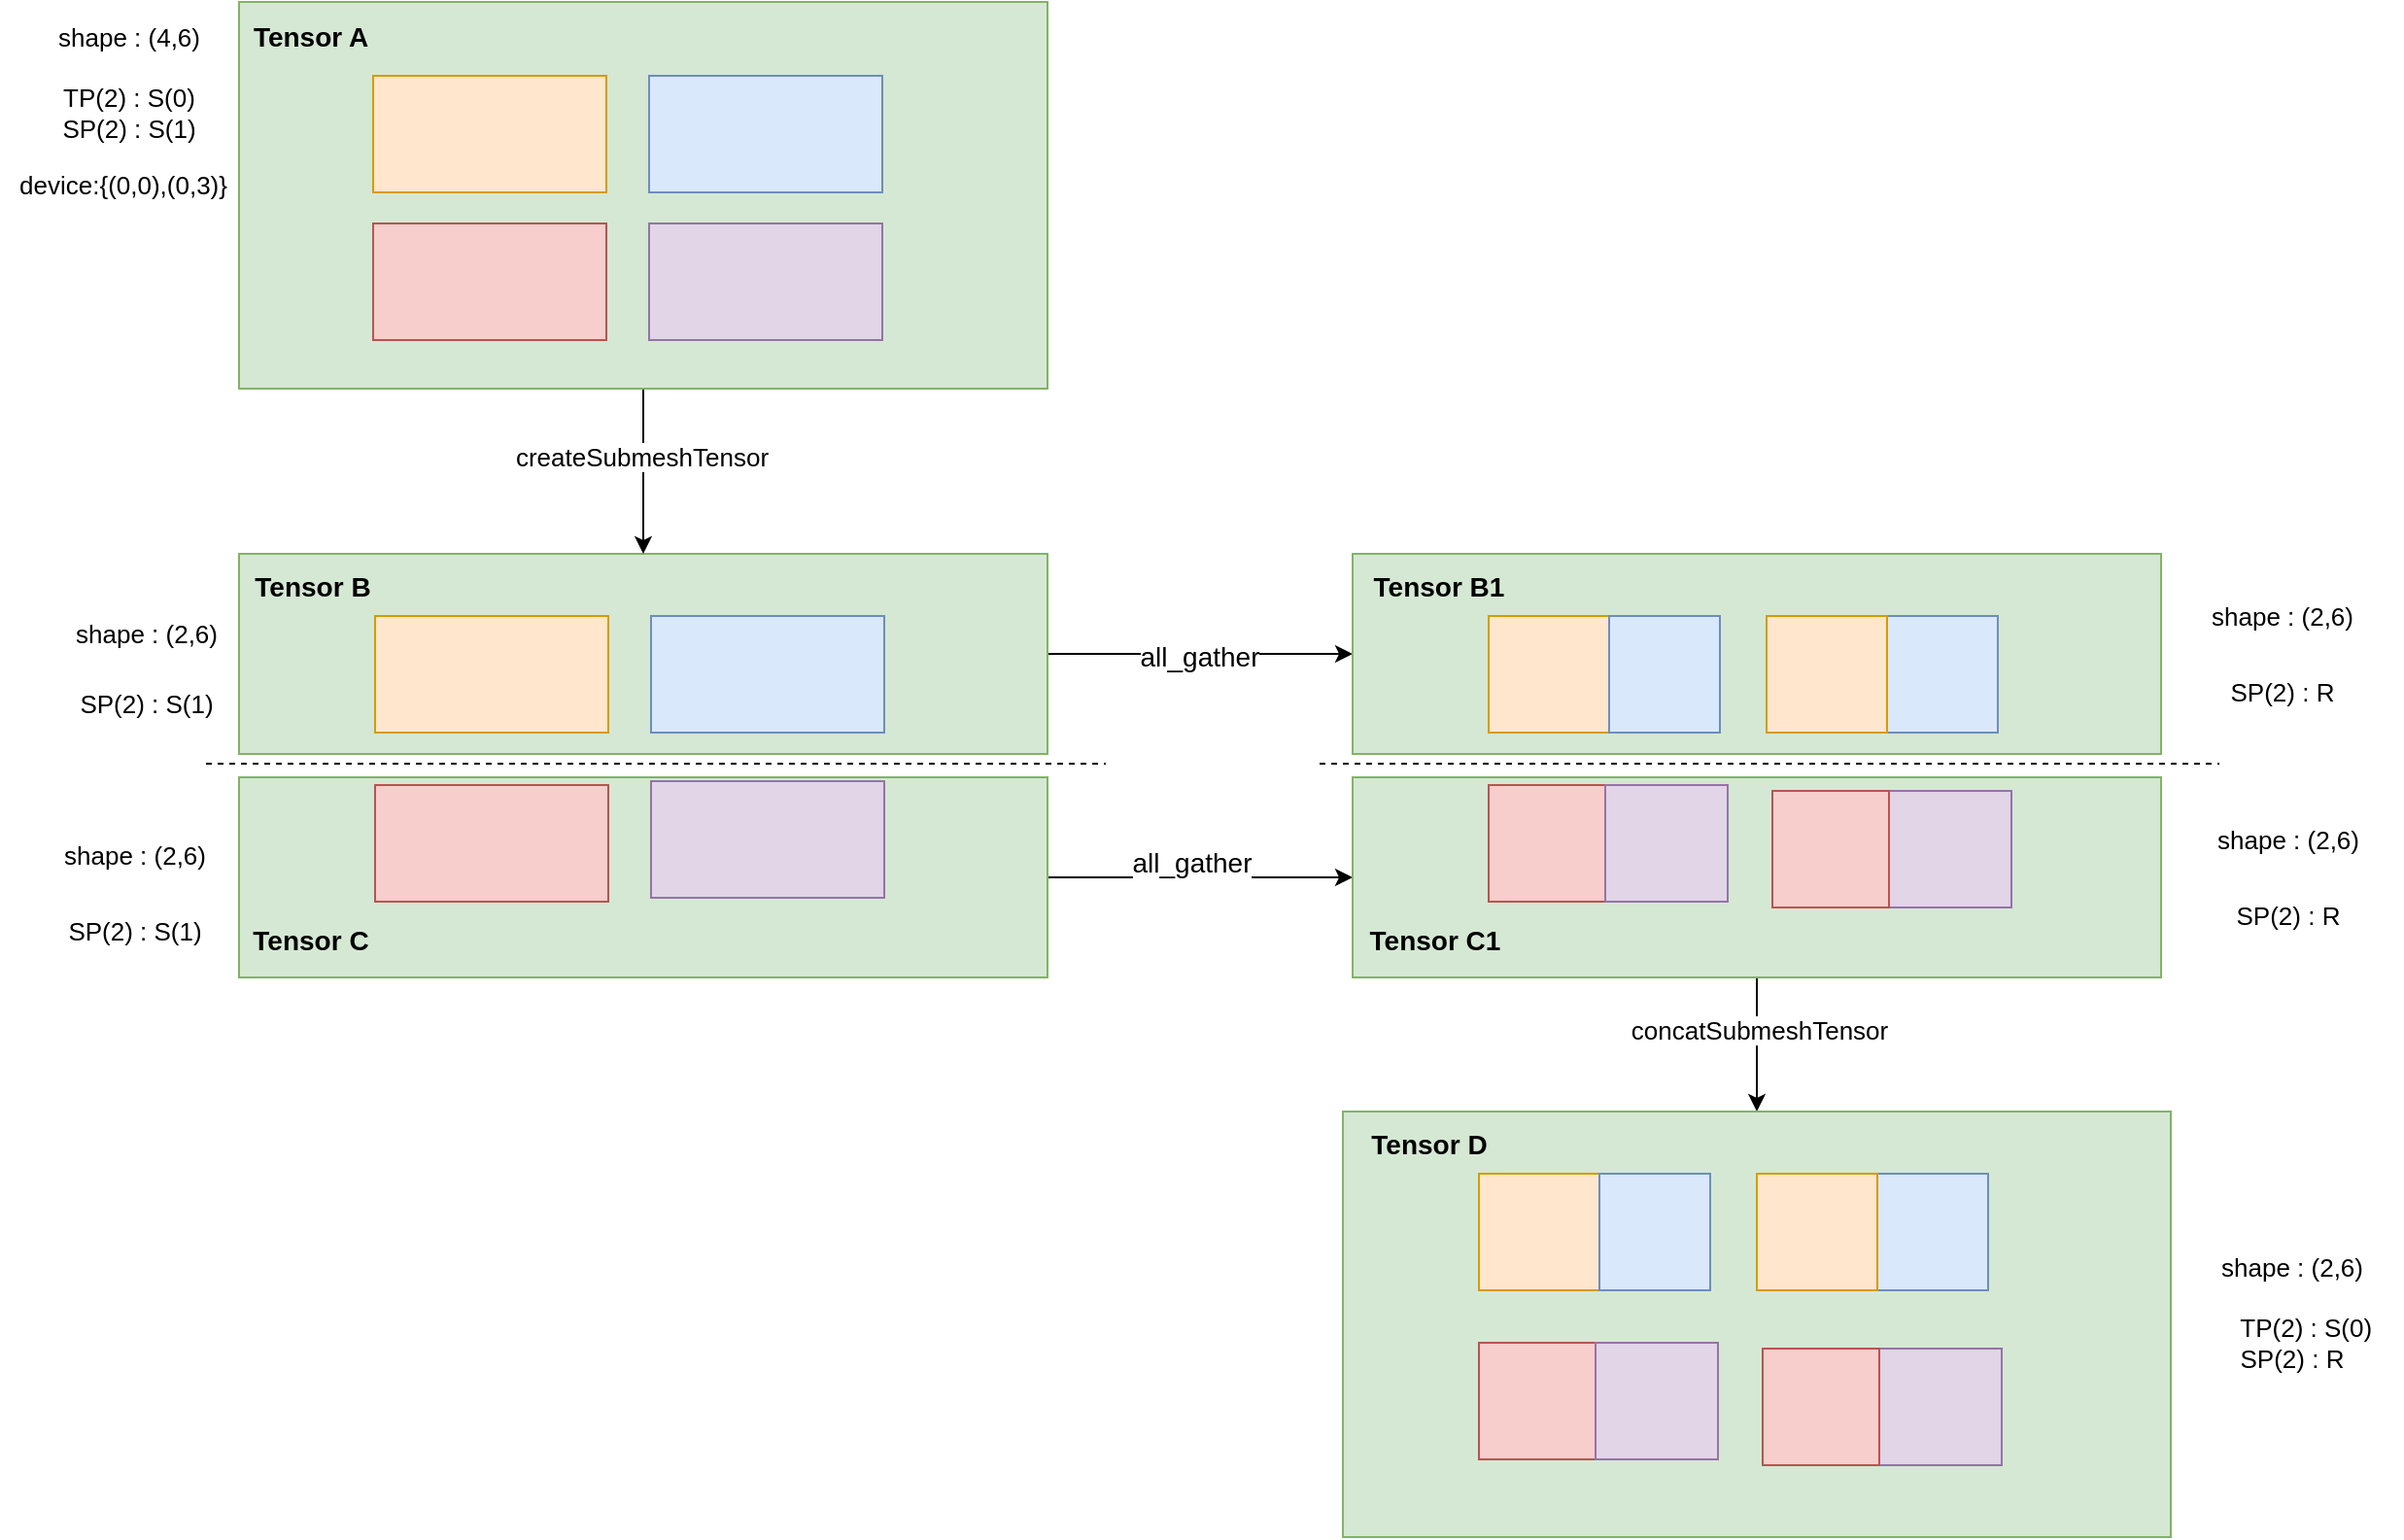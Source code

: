 <mxfile version="28.2.3">
  <diagram name="第 1 页" id="q0V8W7kwhwEqNArDtckt">
    <mxGraphModel dx="1946" dy="1300" grid="0" gridSize="10" guides="1" tooltips="1" connect="1" arrows="1" fold="1" page="0" pageScale="1" pageWidth="827" pageHeight="1169" background="none" math="0" shadow="0">
      <root>
        <mxCell id="0" />
        <mxCell id="1" parent="0" />
        <mxCell id="i7mNR8dPAMuf2d2NT4Wx-52" style="edgeStyle=orthogonalEdgeStyle;rounded=0;orthogonalLoop=1;jettySize=auto;html=1;entryX=0;entryY=0.5;entryDx=0;entryDy=0;" parent="1" source="i7mNR8dPAMuf2d2NT4Wx-23" target="i7mNR8dPAMuf2d2NT4Wx-39" edge="1">
          <mxGeometry relative="1" as="geometry" />
        </mxCell>
        <mxCell id="i7mNR8dPAMuf2d2NT4Wx-23" value="" style="rounded=0;whiteSpace=wrap;html=1;fillColor=#d5e8d4;strokeColor=#82b366;" parent="1" vertex="1">
          <mxGeometry x="-130" y="176" width="416" height="103" as="geometry" />
        </mxCell>
        <mxCell id="i7mNR8dPAMuf2d2NT4Wx-24" value="&lt;font style=&quot;font-size: 14px;&quot;&gt;&lt;b&gt;Tensor C&lt;/b&gt;&lt;/font&gt;" style="text;html=1;align=center;verticalAlign=middle;whiteSpace=wrap;rounded=0;" parent="1" vertex="1">
          <mxGeometry x="-127" y="245" width="68" height="30" as="geometry" />
        </mxCell>
        <mxCell id="i7mNR8dPAMuf2d2NT4Wx-50" style="edgeStyle=orthogonalEdgeStyle;rounded=0;orthogonalLoop=1;jettySize=auto;html=1;entryX=0;entryY=0.5;entryDx=0;entryDy=0;" parent="1" source="i7mNR8dPAMuf2d2NT4Wx-20" target="i7mNR8dPAMuf2d2NT4Wx-41" edge="1">
          <mxGeometry relative="1" as="geometry" />
        </mxCell>
        <mxCell id="i7mNR8dPAMuf2d2NT4Wx-51" value="all_gather" style="edgeLabel;html=1;align=center;verticalAlign=middle;resizable=0;points=[];fontSize=14;" parent="i7mNR8dPAMuf2d2NT4Wx-50" vertex="1" connectable="0">
          <mxGeometry x="-0.006" y="-1" relative="1" as="geometry">
            <mxPoint as="offset" />
          </mxGeometry>
        </mxCell>
        <mxCell id="i7mNR8dPAMuf2d2NT4Wx-20" value="" style="rounded=0;whiteSpace=wrap;html=1;fillColor=#d5e8d4;strokeColor=#82b366;" parent="1" vertex="1">
          <mxGeometry x="-130" y="61" width="416" height="103" as="geometry" />
        </mxCell>
        <mxCell id="i7mNR8dPAMuf2d2NT4Wx-25" style="edgeStyle=orthogonalEdgeStyle;rounded=0;orthogonalLoop=1;jettySize=auto;html=1;" parent="1" source="i7mNR8dPAMuf2d2NT4Wx-18" target="i7mNR8dPAMuf2d2NT4Wx-20" edge="1">
          <mxGeometry relative="1" as="geometry" />
        </mxCell>
        <mxCell id="i7mNR8dPAMuf2d2NT4Wx-28" value="createSubmeshTensor" style="edgeLabel;html=1;align=center;verticalAlign=middle;resizable=0;points=[];fontSize=13;" parent="i7mNR8dPAMuf2d2NT4Wx-25" vertex="1" connectable="0">
          <mxGeometry x="-0.213" y="-1" relative="1" as="geometry">
            <mxPoint y="1" as="offset" />
          </mxGeometry>
        </mxCell>
        <mxCell id="i7mNR8dPAMuf2d2NT4Wx-3" value="" style="rounded=0;whiteSpace=wrap;html=1;fillColor=#ffe6cc;strokeColor=#d79b00;" parent="1" vertex="1">
          <mxGeometry x="-60" y="93" width="120" height="60" as="geometry" />
        </mxCell>
        <mxCell id="i7mNR8dPAMuf2d2NT4Wx-6" value="" style="rounded=0;whiteSpace=wrap;html=1;fillColor=#f8cecc;strokeColor=#b85450;" parent="1" vertex="1">
          <mxGeometry x="-60" y="180" width="120" height="60" as="geometry" />
        </mxCell>
        <mxCell id="i7mNR8dPAMuf2d2NT4Wx-8" value="" style="rounded=0;whiteSpace=wrap;html=1;fillColor=#dae8fc;strokeColor=#6c8ebf;" parent="1" vertex="1">
          <mxGeometry x="82" y="93" width="120" height="60" as="geometry" />
        </mxCell>
        <mxCell id="i7mNR8dPAMuf2d2NT4Wx-9" value="" style="rounded=0;whiteSpace=wrap;html=1;fillColor=#e1d5e7;strokeColor=#9673a6;" parent="1" vertex="1">
          <mxGeometry x="82" y="178" width="120" height="60" as="geometry" />
        </mxCell>
        <mxCell id="i7mNR8dPAMuf2d2NT4Wx-11" value="" style="endArrow=none;dashed=1;html=1;rounded=0;" parent="1" edge="1">
          <mxGeometry width="50" height="50" relative="1" as="geometry">
            <mxPoint x="-147" y="169" as="sourcePoint" />
            <mxPoint x="316" y="169" as="targetPoint" />
          </mxGeometry>
        </mxCell>
        <mxCell id="i7mNR8dPAMuf2d2NT4Wx-22" value="&lt;font style=&quot;font-size: 14px;&quot;&gt;&lt;b&gt;Tensor B&lt;/b&gt;&lt;/font&gt;" style="text;html=1;align=center;verticalAlign=middle;whiteSpace=wrap;rounded=0;" parent="1" vertex="1">
          <mxGeometry x="-126" y="63" width="68" height="30" as="geometry" />
        </mxCell>
        <mxCell id="i7mNR8dPAMuf2d2NT4Wx-26" value="" style="group" parent="1" vertex="1" connectable="0">
          <mxGeometry x="-130" y="-223" width="416" height="199" as="geometry" />
        </mxCell>
        <mxCell id="i7mNR8dPAMuf2d2NT4Wx-18" value="" style="rounded=0;whiteSpace=wrap;html=1;fillColor=#d5e8d4;strokeColor=#82b366;movable=0;resizable=0;rotatable=0;deletable=0;editable=0;locked=1;connectable=0;" parent="i7mNR8dPAMuf2d2NT4Wx-26" vertex="1">
          <mxGeometry width="416" height="199" as="geometry" />
        </mxCell>
        <mxCell id="i7mNR8dPAMuf2d2NT4Wx-12" value="" style="rounded=0;whiteSpace=wrap;html=1;fillColor=#ffe6cc;strokeColor=#d79b00;gradientColor=none;" parent="i7mNR8dPAMuf2d2NT4Wx-26" vertex="1">
          <mxGeometry x="69" y="38" width="120" height="60" as="geometry" />
        </mxCell>
        <mxCell id="i7mNR8dPAMuf2d2NT4Wx-13" value="" style="rounded=0;whiteSpace=wrap;html=1;fillColor=#f8cecc;strokeColor=#b85450;" parent="i7mNR8dPAMuf2d2NT4Wx-26" vertex="1">
          <mxGeometry x="69" y="114" width="120" height="60" as="geometry" />
        </mxCell>
        <mxCell id="i7mNR8dPAMuf2d2NT4Wx-14" value="" style="rounded=0;whiteSpace=wrap;html=1;fillColor=#dae8fc;strokeColor=#6c8ebf;" parent="i7mNR8dPAMuf2d2NT4Wx-26" vertex="1">
          <mxGeometry x="211" y="38" width="120" height="60" as="geometry" />
        </mxCell>
        <mxCell id="i7mNR8dPAMuf2d2NT4Wx-15" value="" style="rounded=0;whiteSpace=wrap;html=1;fillColor=#e1d5e7;strokeColor=#9673a6;" parent="i7mNR8dPAMuf2d2NT4Wx-26" vertex="1">
          <mxGeometry x="211" y="114" width="120" height="60" as="geometry" />
        </mxCell>
        <mxCell id="i7mNR8dPAMuf2d2NT4Wx-19" value="&lt;font style=&quot;font-size: 14px;&quot;&gt;&lt;b&gt;Tensor A&lt;/b&gt;&lt;/font&gt;" style="text;html=1;align=center;verticalAlign=middle;whiteSpace=wrap;rounded=0;" parent="i7mNR8dPAMuf2d2NT4Wx-26" vertex="1">
          <mxGeometry x="3" y="3" width="68" height="30" as="geometry" />
        </mxCell>
        <mxCell id="i7mNR8dPAMuf2d2NT4Wx-84" style="edgeStyle=orthogonalEdgeStyle;rounded=0;orthogonalLoop=1;jettySize=auto;html=1;entryX=0.5;entryY=0;entryDx=0;entryDy=0;" parent="1" source="i7mNR8dPAMuf2d2NT4Wx-39" target="i7mNR8dPAMuf2d2NT4Wx-60" edge="1">
          <mxGeometry relative="1" as="geometry" />
        </mxCell>
        <mxCell id="i7mNR8dPAMuf2d2NT4Wx-85" value="concatSubmeshTensor" style="edgeLabel;html=1;align=center;verticalAlign=middle;resizable=0;points=[];fontSize=13;" parent="i7mNR8dPAMuf2d2NT4Wx-84" vertex="1" connectable="0">
          <mxGeometry x="-0.217" y="1" relative="1" as="geometry">
            <mxPoint as="offset" />
          </mxGeometry>
        </mxCell>
        <mxCell id="i7mNR8dPAMuf2d2NT4Wx-39" value="" style="rounded=0;whiteSpace=wrap;html=1;fillColor=#d5e8d4;strokeColor=#82b366;" parent="1" vertex="1">
          <mxGeometry x="443" y="176" width="416" height="103" as="geometry" />
        </mxCell>
        <mxCell id="i7mNR8dPAMuf2d2NT4Wx-40" value="&lt;font style=&quot;font-size: 14px;&quot;&gt;&lt;b&gt;Tensor C1&lt;/b&gt;&lt;/font&gt;" style="text;html=1;align=center;verticalAlign=middle;whiteSpace=wrap;rounded=0;" parent="1" vertex="1">
          <mxGeometry x="446" y="245" width="79" height="30" as="geometry" />
        </mxCell>
        <mxCell id="i7mNR8dPAMuf2d2NT4Wx-41" value="" style="rounded=0;whiteSpace=wrap;html=1;fillColor=#d5e8d4;strokeColor=#82b366;" parent="1" vertex="1">
          <mxGeometry x="443" y="61" width="416" height="103" as="geometry" />
        </mxCell>
        <mxCell id="i7mNR8dPAMuf2d2NT4Wx-42" value="" style="rounded=0;whiteSpace=wrap;html=1;fillColor=#ffe6cc;strokeColor=#d79b00;" parent="1" vertex="1">
          <mxGeometry x="513" y="93" width="62" height="60" as="geometry" />
        </mxCell>
        <mxCell id="i7mNR8dPAMuf2d2NT4Wx-43" value="" style="rounded=0;whiteSpace=wrap;html=1;fillColor=#f8cecc;strokeColor=#b85450;" parent="1" vertex="1">
          <mxGeometry x="513" y="180" width="60" height="60" as="geometry" />
        </mxCell>
        <mxCell id="i7mNR8dPAMuf2d2NT4Wx-44" value="" style="rounded=0;whiteSpace=wrap;html=1;fillColor=#dae8fc;strokeColor=#6c8ebf;" parent="1" vertex="1">
          <mxGeometry x="575" y="93" width="57" height="60" as="geometry" />
        </mxCell>
        <mxCell id="i7mNR8dPAMuf2d2NT4Wx-45" value="" style="rounded=0;whiteSpace=wrap;html=1;fillColor=#e1d5e7;strokeColor=#9673a6;" parent="1" vertex="1">
          <mxGeometry x="573" y="180" width="63" height="60" as="geometry" />
        </mxCell>
        <mxCell id="i7mNR8dPAMuf2d2NT4Wx-46" value="" style="endArrow=none;dashed=1;html=1;rounded=0;" parent="1" edge="1">
          <mxGeometry width="50" height="50" relative="1" as="geometry">
            <mxPoint x="426" y="169" as="sourcePoint" />
            <mxPoint x="889" y="169" as="targetPoint" />
          </mxGeometry>
        </mxCell>
        <mxCell id="i7mNR8dPAMuf2d2NT4Wx-47" value="&lt;font style=&quot;font-size: 14px;&quot;&gt;&lt;b&gt;Tensor B1&lt;/b&gt;&lt;/font&gt;" style="text;html=1;align=center;verticalAlign=middle;whiteSpace=wrap;rounded=0;" parent="1" vertex="1">
          <mxGeometry x="447" y="63" width="81" height="30" as="geometry" />
        </mxCell>
        <mxCell id="i7mNR8dPAMuf2d2NT4Wx-53" value="all_gather" style="edgeLabel;html=1;align=center;verticalAlign=middle;resizable=0;points=[];fontSize=14;" parent="1" vertex="1" connectable="0">
          <mxGeometry x="360" y="220" as="geometry" />
        </mxCell>
        <mxCell id="i7mNR8dPAMuf2d2NT4Wx-54" value="" style="rounded=0;whiteSpace=wrap;html=1;fillColor=#dae8fc;strokeColor=#6c8ebf;" parent="1" vertex="1">
          <mxGeometry x="718" y="93" width="57" height="60" as="geometry" />
        </mxCell>
        <mxCell id="i7mNR8dPAMuf2d2NT4Wx-55" value="" style="rounded=0;whiteSpace=wrap;html=1;fillColor=#ffe6cc;strokeColor=#d79b00;" parent="1" vertex="1">
          <mxGeometry x="656" y="93" width="62" height="60" as="geometry" />
        </mxCell>
        <mxCell id="i7mNR8dPAMuf2d2NT4Wx-56" value="" style="rounded=0;whiteSpace=wrap;html=1;fillColor=#e1d5e7;strokeColor=#9673a6;" parent="1" vertex="1">
          <mxGeometry x="719" y="183" width="63" height="60" as="geometry" />
        </mxCell>
        <mxCell id="i7mNR8dPAMuf2d2NT4Wx-57" value="" style="rounded=0;whiteSpace=wrap;html=1;fillColor=#f8cecc;strokeColor=#b85450;" parent="1" vertex="1">
          <mxGeometry x="659" y="183" width="60" height="60" as="geometry" />
        </mxCell>
        <mxCell id="i7mNR8dPAMuf2d2NT4Wx-60" value="" style="rounded=0;whiteSpace=wrap;html=1;fillColor=#d5e8d4;strokeColor=#82b366;" parent="1" vertex="1">
          <mxGeometry x="438" y="348" width="426" height="219" as="geometry" />
        </mxCell>
        <mxCell id="i7mNR8dPAMuf2d2NT4Wx-61" value="" style="rounded=0;whiteSpace=wrap;html=1;fillColor=#ffe6cc;strokeColor=#d79b00;" parent="1" vertex="1">
          <mxGeometry x="508" y="380" width="62" height="60" as="geometry" />
        </mxCell>
        <mxCell id="i7mNR8dPAMuf2d2NT4Wx-62" value="" style="rounded=0;whiteSpace=wrap;html=1;fillColor=#f8cecc;strokeColor=#b85450;" parent="1" vertex="1">
          <mxGeometry x="508" y="467" width="60" height="60" as="geometry" />
        </mxCell>
        <mxCell id="i7mNR8dPAMuf2d2NT4Wx-63" value="" style="rounded=0;whiteSpace=wrap;html=1;fillColor=#dae8fc;strokeColor=#6c8ebf;" parent="1" vertex="1">
          <mxGeometry x="570" y="380" width="57" height="60" as="geometry" />
        </mxCell>
        <mxCell id="i7mNR8dPAMuf2d2NT4Wx-64" value="" style="rounded=0;whiteSpace=wrap;html=1;fillColor=#e1d5e7;strokeColor=#9673a6;" parent="1" vertex="1">
          <mxGeometry x="568" y="467" width="63" height="60" as="geometry" />
        </mxCell>
        <mxCell id="i7mNR8dPAMuf2d2NT4Wx-66" value="&lt;font style=&quot;font-size: 14px;&quot;&gt;&lt;b&gt;Tensor D&lt;/b&gt;&lt;/font&gt;" style="text;html=1;align=center;verticalAlign=middle;whiteSpace=wrap;rounded=0;" parent="1" vertex="1">
          <mxGeometry x="442" y="350" width="81" height="30" as="geometry" />
        </mxCell>
        <mxCell id="i7mNR8dPAMuf2d2NT4Wx-67" value="" style="rounded=0;whiteSpace=wrap;html=1;fillColor=#dae8fc;strokeColor=#6c8ebf;" parent="1" vertex="1">
          <mxGeometry x="713" y="380" width="57" height="60" as="geometry" />
        </mxCell>
        <mxCell id="i7mNR8dPAMuf2d2NT4Wx-68" value="" style="rounded=0;whiteSpace=wrap;html=1;fillColor=#ffe6cc;strokeColor=#d79b00;" parent="1" vertex="1">
          <mxGeometry x="651" y="380" width="62" height="60" as="geometry" />
        </mxCell>
        <mxCell id="i7mNR8dPAMuf2d2NT4Wx-69" value="" style="rounded=0;whiteSpace=wrap;html=1;fillColor=#e1d5e7;strokeColor=#9673a6;" parent="1" vertex="1">
          <mxGeometry x="714" y="470" width="63" height="60" as="geometry" />
        </mxCell>
        <mxCell id="i7mNR8dPAMuf2d2NT4Wx-70" value="" style="rounded=0;whiteSpace=wrap;html=1;fillColor=#f8cecc;strokeColor=#b85450;" parent="1" vertex="1">
          <mxGeometry x="654" y="470" width="60" height="60" as="geometry" />
        </mxCell>
        <mxCell id="i7mNR8dPAMuf2d2NT4Wx-71" value="shape : (4,6)" style="text;html=1;align=center;verticalAlign=middle;whiteSpace=wrap;rounded=0;fontSize=13;" parent="1" vertex="1">
          <mxGeometry x="-243" y="-220" width="113" height="30" as="geometry" />
        </mxCell>
        <mxCell id="i7mNR8dPAMuf2d2NT4Wx-72" value="TP(2) : S(0)&lt;br&gt;SP(2) : S(1)" style="text;html=1;align=center;verticalAlign=middle;whiteSpace=wrap;rounded=0;fontSize=13;" parent="1" vertex="1">
          <mxGeometry x="-243" y="-181" width="113" height="30" as="geometry" />
        </mxCell>
        <mxCell id="i7mNR8dPAMuf2d2NT4Wx-73" value="shape : (2,6)" style="text;html=1;align=center;verticalAlign=middle;whiteSpace=wrap;rounded=0;fontSize=13;" parent="1" vertex="1">
          <mxGeometry x="865" y="78" width="113" height="30" as="geometry" />
        </mxCell>
        <mxCell id="i7mNR8dPAMuf2d2NT4Wx-74" value="SP(2) : R" style="text;html=1;align=center;verticalAlign=middle;whiteSpace=wrap;rounded=0;fontSize=13;" parent="1" vertex="1">
          <mxGeometry x="865" y="117" width="113" height="30" as="geometry" />
        </mxCell>
        <mxCell id="i7mNR8dPAMuf2d2NT4Wx-75" value="shape : (2,6)" style="text;html=1;align=center;verticalAlign=middle;whiteSpace=wrap;rounded=0;fontSize=13;" parent="1" vertex="1">
          <mxGeometry x="-240" y="201" width="113" height="30" as="geometry" />
        </mxCell>
        <mxCell id="i7mNR8dPAMuf2d2NT4Wx-76" value="SP(2) : S(1)" style="text;html=1;align=center;verticalAlign=middle;whiteSpace=wrap;rounded=0;fontSize=13;" parent="1" vertex="1">
          <mxGeometry x="-240" y="240" width="113" height="30" as="geometry" />
        </mxCell>
        <mxCell id="i7mNR8dPAMuf2d2NT4Wx-77" value="shape : (2,6)" style="text;html=1;align=center;verticalAlign=middle;whiteSpace=wrap;rounded=0;fontSize=13;" parent="1" vertex="1">
          <mxGeometry x="868" y="193" width="113" height="30" as="geometry" />
        </mxCell>
        <mxCell id="i7mNR8dPAMuf2d2NT4Wx-78" value="SP(2) : R" style="text;html=1;align=center;verticalAlign=middle;whiteSpace=wrap;rounded=0;fontSize=13;" parent="1" vertex="1">
          <mxGeometry x="868" y="232" width="113" height="30" as="geometry" />
        </mxCell>
        <mxCell id="i7mNR8dPAMuf2d2NT4Wx-80" value="shape : (2,6)" style="text;html=1;align=center;verticalAlign=middle;whiteSpace=wrap;rounded=0;fontSize=13;" parent="1" vertex="1">
          <mxGeometry x="870" y="413" width="113" height="30" as="geometry" />
        </mxCell>
        <mxCell id="i7mNR8dPAMuf2d2NT4Wx-81" value="&amp;nbsp; &amp;nbsp; TP(2) : S(0)&lt;br&gt;SP(2) : R" style="text;html=1;align=center;verticalAlign=middle;whiteSpace=wrap;rounded=0;fontSize=13;" parent="1" vertex="1">
          <mxGeometry x="870" y="452" width="113" height="30" as="geometry" />
        </mxCell>
        <mxCell id="i7mNR8dPAMuf2d2NT4Wx-82" value="shape : (2,6)" style="text;html=1;align=center;verticalAlign=middle;whiteSpace=wrap;rounded=0;fontSize=13;" parent="1" vertex="1">
          <mxGeometry x="-234" y="87" width="113" height="30" as="geometry" />
        </mxCell>
        <mxCell id="i7mNR8dPAMuf2d2NT4Wx-83" value="SP(2) : S(1)" style="text;html=1;align=center;verticalAlign=middle;whiteSpace=wrap;rounded=0;fontSize=13;" parent="1" vertex="1">
          <mxGeometry x="-234" y="123" width="113" height="30" as="geometry" />
        </mxCell>
        <mxCell id="i7mNR8dPAMuf2d2NT4Wx-86" value="device:{(0,0),(0,3)}" style="text;html=1;align=center;verticalAlign=middle;resizable=0;points=[];autosize=1;strokeColor=none;fillColor=none;fontSize=13;" parent="1" vertex="1">
          <mxGeometry x="-253" y="-143" width="125" height="28" as="geometry" />
        </mxCell>
      </root>
    </mxGraphModel>
  </diagram>
</mxfile>
